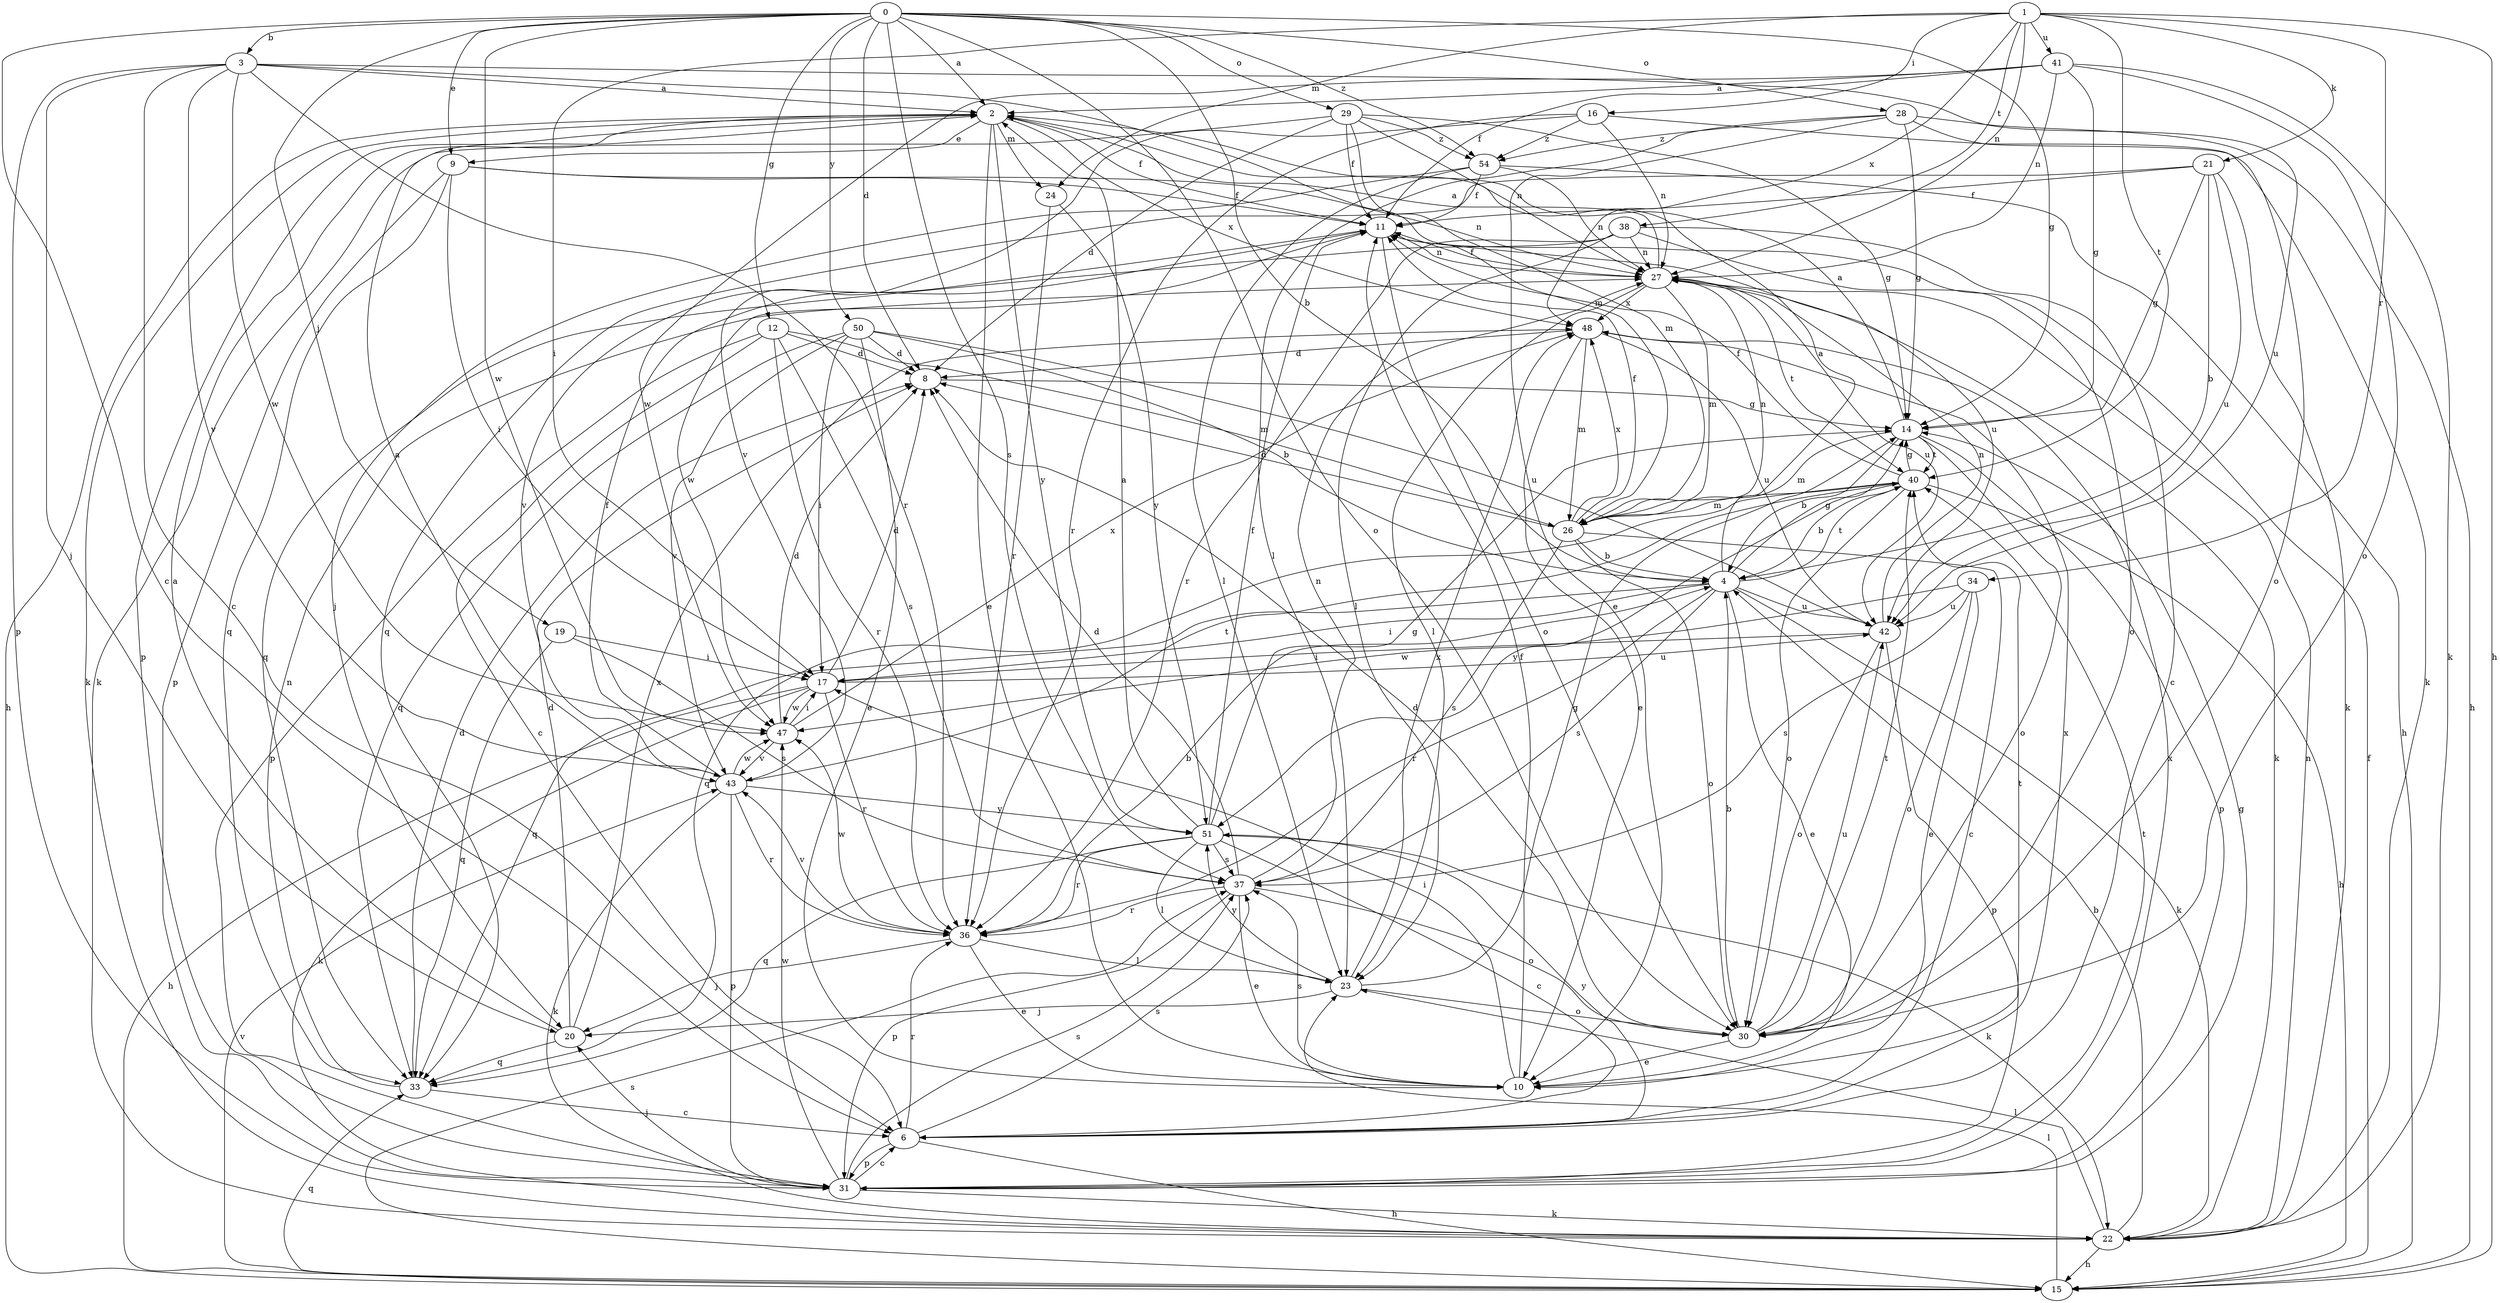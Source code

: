 strict digraph  {
0;
1;
2;
3;
4;
6;
8;
9;
10;
11;
12;
14;
15;
16;
17;
19;
20;
21;
22;
23;
24;
26;
27;
28;
29;
30;
31;
33;
34;
36;
37;
38;
40;
41;
42;
43;
47;
48;
50;
51;
54;
0 -> 2  [label=a];
0 -> 3  [label=b];
0 -> 4  [label=b];
0 -> 6  [label=c];
0 -> 8  [label=d];
0 -> 9  [label=e];
0 -> 12  [label=g];
0 -> 14  [label=g];
0 -> 19  [label=j];
0 -> 28  [label=o];
0 -> 29  [label=o];
0 -> 30  [label=o];
0 -> 37  [label=s];
0 -> 47  [label=w];
0 -> 50  [label=y];
0 -> 54  [label=z];
1 -> 15  [label=h];
1 -> 16  [label=i];
1 -> 17  [label=i];
1 -> 21  [label=k];
1 -> 24  [label=m];
1 -> 27  [label=n];
1 -> 34  [label=r];
1 -> 38  [label=t];
1 -> 40  [label=t];
1 -> 41  [label=u];
1 -> 48  [label=x];
2 -> 9  [label=e];
2 -> 10  [label=e];
2 -> 11  [label=f];
2 -> 15  [label=h];
2 -> 22  [label=k];
2 -> 24  [label=m];
2 -> 31  [label=p];
2 -> 48  [label=x];
2 -> 51  [label=y];
3 -> 2  [label=a];
3 -> 6  [label=c];
3 -> 20  [label=j];
3 -> 26  [label=m];
3 -> 31  [label=p];
3 -> 36  [label=r];
3 -> 42  [label=u];
3 -> 43  [label=v];
3 -> 47  [label=w];
4 -> 2  [label=a];
4 -> 10  [label=e];
4 -> 14  [label=g];
4 -> 17  [label=i];
4 -> 22  [label=k];
4 -> 33  [label=q];
4 -> 36  [label=r];
4 -> 37  [label=s];
4 -> 40  [label=t];
4 -> 42  [label=u];
6 -> 15  [label=h];
6 -> 31  [label=p];
6 -> 36  [label=r];
6 -> 37  [label=s];
6 -> 48  [label=x];
6 -> 51  [label=y];
8 -> 14  [label=g];
9 -> 11  [label=f];
9 -> 17  [label=i];
9 -> 27  [label=n];
9 -> 31  [label=p];
9 -> 33  [label=q];
10 -> 11  [label=f];
10 -> 17  [label=i];
10 -> 37  [label=s];
10 -> 40  [label=t];
11 -> 27  [label=n];
11 -> 30  [label=o];
11 -> 42  [label=u];
11 -> 43  [label=v];
11 -> 47  [label=w];
12 -> 6  [label=c];
12 -> 8  [label=d];
12 -> 26  [label=m];
12 -> 31  [label=p];
12 -> 36  [label=r];
12 -> 37  [label=s];
14 -> 2  [label=a];
14 -> 4  [label=b];
14 -> 26  [label=m];
14 -> 30  [label=o];
14 -> 31  [label=p];
14 -> 40  [label=t];
15 -> 11  [label=f];
15 -> 23  [label=l];
15 -> 33  [label=q];
15 -> 37  [label=s];
15 -> 43  [label=v];
16 -> 22  [label=k];
16 -> 27  [label=n];
16 -> 36  [label=r];
16 -> 43  [label=v];
16 -> 54  [label=z];
17 -> 8  [label=d];
17 -> 15  [label=h];
17 -> 22  [label=k];
17 -> 36  [label=r];
17 -> 42  [label=u];
17 -> 47  [label=w];
19 -> 17  [label=i];
19 -> 33  [label=q];
19 -> 37  [label=s];
20 -> 2  [label=a];
20 -> 8  [label=d];
20 -> 33  [label=q];
20 -> 48  [label=x];
21 -> 4  [label=b];
21 -> 11  [label=f];
21 -> 14  [label=g];
21 -> 22  [label=k];
21 -> 33  [label=q];
21 -> 42  [label=u];
22 -> 4  [label=b];
22 -> 15  [label=h];
22 -> 23  [label=l];
22 -> 27  [label=n];
23 -> 14  [label=g];
23 -> 20  [label=j];
23 -> 30  [label=o];
23 -> 48  [label=x];
23 -> 51  [label=y];
24 -> 36  [label=r];
24 -> 51  [label=y];
26 -> 4  [label=b];
26 -> 6  [label=c];
26 -> 8  [label=d];
26 -> 11  [label=f];
26 -> 27  [label=n];
26 -> 30  [label=o];
26 -> 37  [label=s];
26 -> 48  [label=x];
27 -> 2  [label=a];
27 -> 11  [label=f];
27 -> 22  [label=k];
27 -> 23  [label=l];
27 -> 26  [label=m];
27 -> 40  [label=t];
27 -> 42  [label=u];
27 -> 48  [label=x];
28 -> 10  [label=e];
28 -> 14  [label=g];
28 -> 15  [label=h];
28 -> 23  [label=l];
28 -> 30  [label=o];
28 -> 54  [label=z];
29 -> 8  [label=d];
29 -> 11  [label=f];
29 -> 14  [label=g];
29 -> 22  [label=k];
29 -> 26  [label=m];
29 -> 27  [label=n];
29 -> 54  [label=z];
30 -> 4  [label=b];
30 -> 8  [label=d];
30 -> 10  [label=e];
30 -> 40  [label=t];
30 -> 42  [label=u];
31 -> 6  [label=c];
31 -> 14  [label=g];
31 -> 20  [label=j];
31 -> 22  [label=k];
31 -> 37  [label=s];
31 -> 40  [label=t];
31 -> 47  [label=w];
31 -> 48  [label=x];
33 -> 6  [label=c];
33 -> 8  [label=d];
33 -> 27  [label=n];
34 -> 10  [label=e];
34 -> 30  [label=o];
34 -> 37  [label=s];
34 -> 42  [label=u];
34 -> 47  [label=w];
36 -> 4  [label=b];
36 -> 10  [label=e];
36 -> 20  [label=j];
36 -> 23  [label=l];
36 -> 43  [label=v];
36 -> 47  [label=w];
37 -> 8  [label=d];
37 -> 10  [label=e];
37 -> 27  [label=n];
37 -> 30  [label=o];
37 -> 31  [label=p];
37 -> 36  [label=r];
38 -> 6  [label=c];
38 -> 23  [label=l];
38 -> 27  [label=n];
38 -> 30  [label=o];
38 -> 33  [label=q];
38 -> 36  [label=r];
40 -> 4  [label=b];
40 -> 11  [label=f];
40 -> 14  [label=g];
40 -> 15  [label=h];
40 -> 26  [label=m];
40 -> 30  [label=o];
40 -> 33  [label=q];
40 -> 51  [label=y];
41 -> 2  [label=a];
41 -> 11  [label=f];
41 -> 14  [label=g];
41 -> 22  [label=k];
41 -> 27  [label=n];
41 -> 30  [label=o];
41 -> 47  [label=w];
42 -> 17  [label=i];
42 -> 27  [label=n];
42 -> 30  [label=o];
42 -> 31  [label=p];
43 -> 2  [label=a];
43 -> 11  [label=f];
43 -> 22  [label=k];
43 -> 31  [label=p];
43 -> 36  [label=r];
43 -> 40  [label=t];
43 -> 47  [label=w];
43 -> 51  [label=y];
47 -> 8  [label=d];
47 -> 17  [label=i];
47 -> 43  [label=v];
47 -> 48  [label=x];
48 -> 8  [label=d];
48 -> 10  [label=e];
48 -> 26  [label=m];
48 -> 42  [label=u];
50 -> 4  [label=b];
50 -> 8  [label=d];
50 -> 10  [label=e];
50 -> 17  [label=i];
50 -> 33  [label=q];
50 -> 42  [label=u];
50 -> 43  [label=v];
51 -> 2  [label=a];
51 -> 6  [label=c];
51 -> 11  [label=f];
51 -> 14  [label=g];
51 -> 22  [label=k];
51 -> 23  [label=l];
51 -> 33  [label=q];
51 -> 36  [label=r];
51 -> 37  [label=s];
54 -> 11  [label=f];
54 -> 15  [label=h];
54 -> 20  [label=j];
54 -> 23  [label=l];
54 -> 27  [label=n];
}
